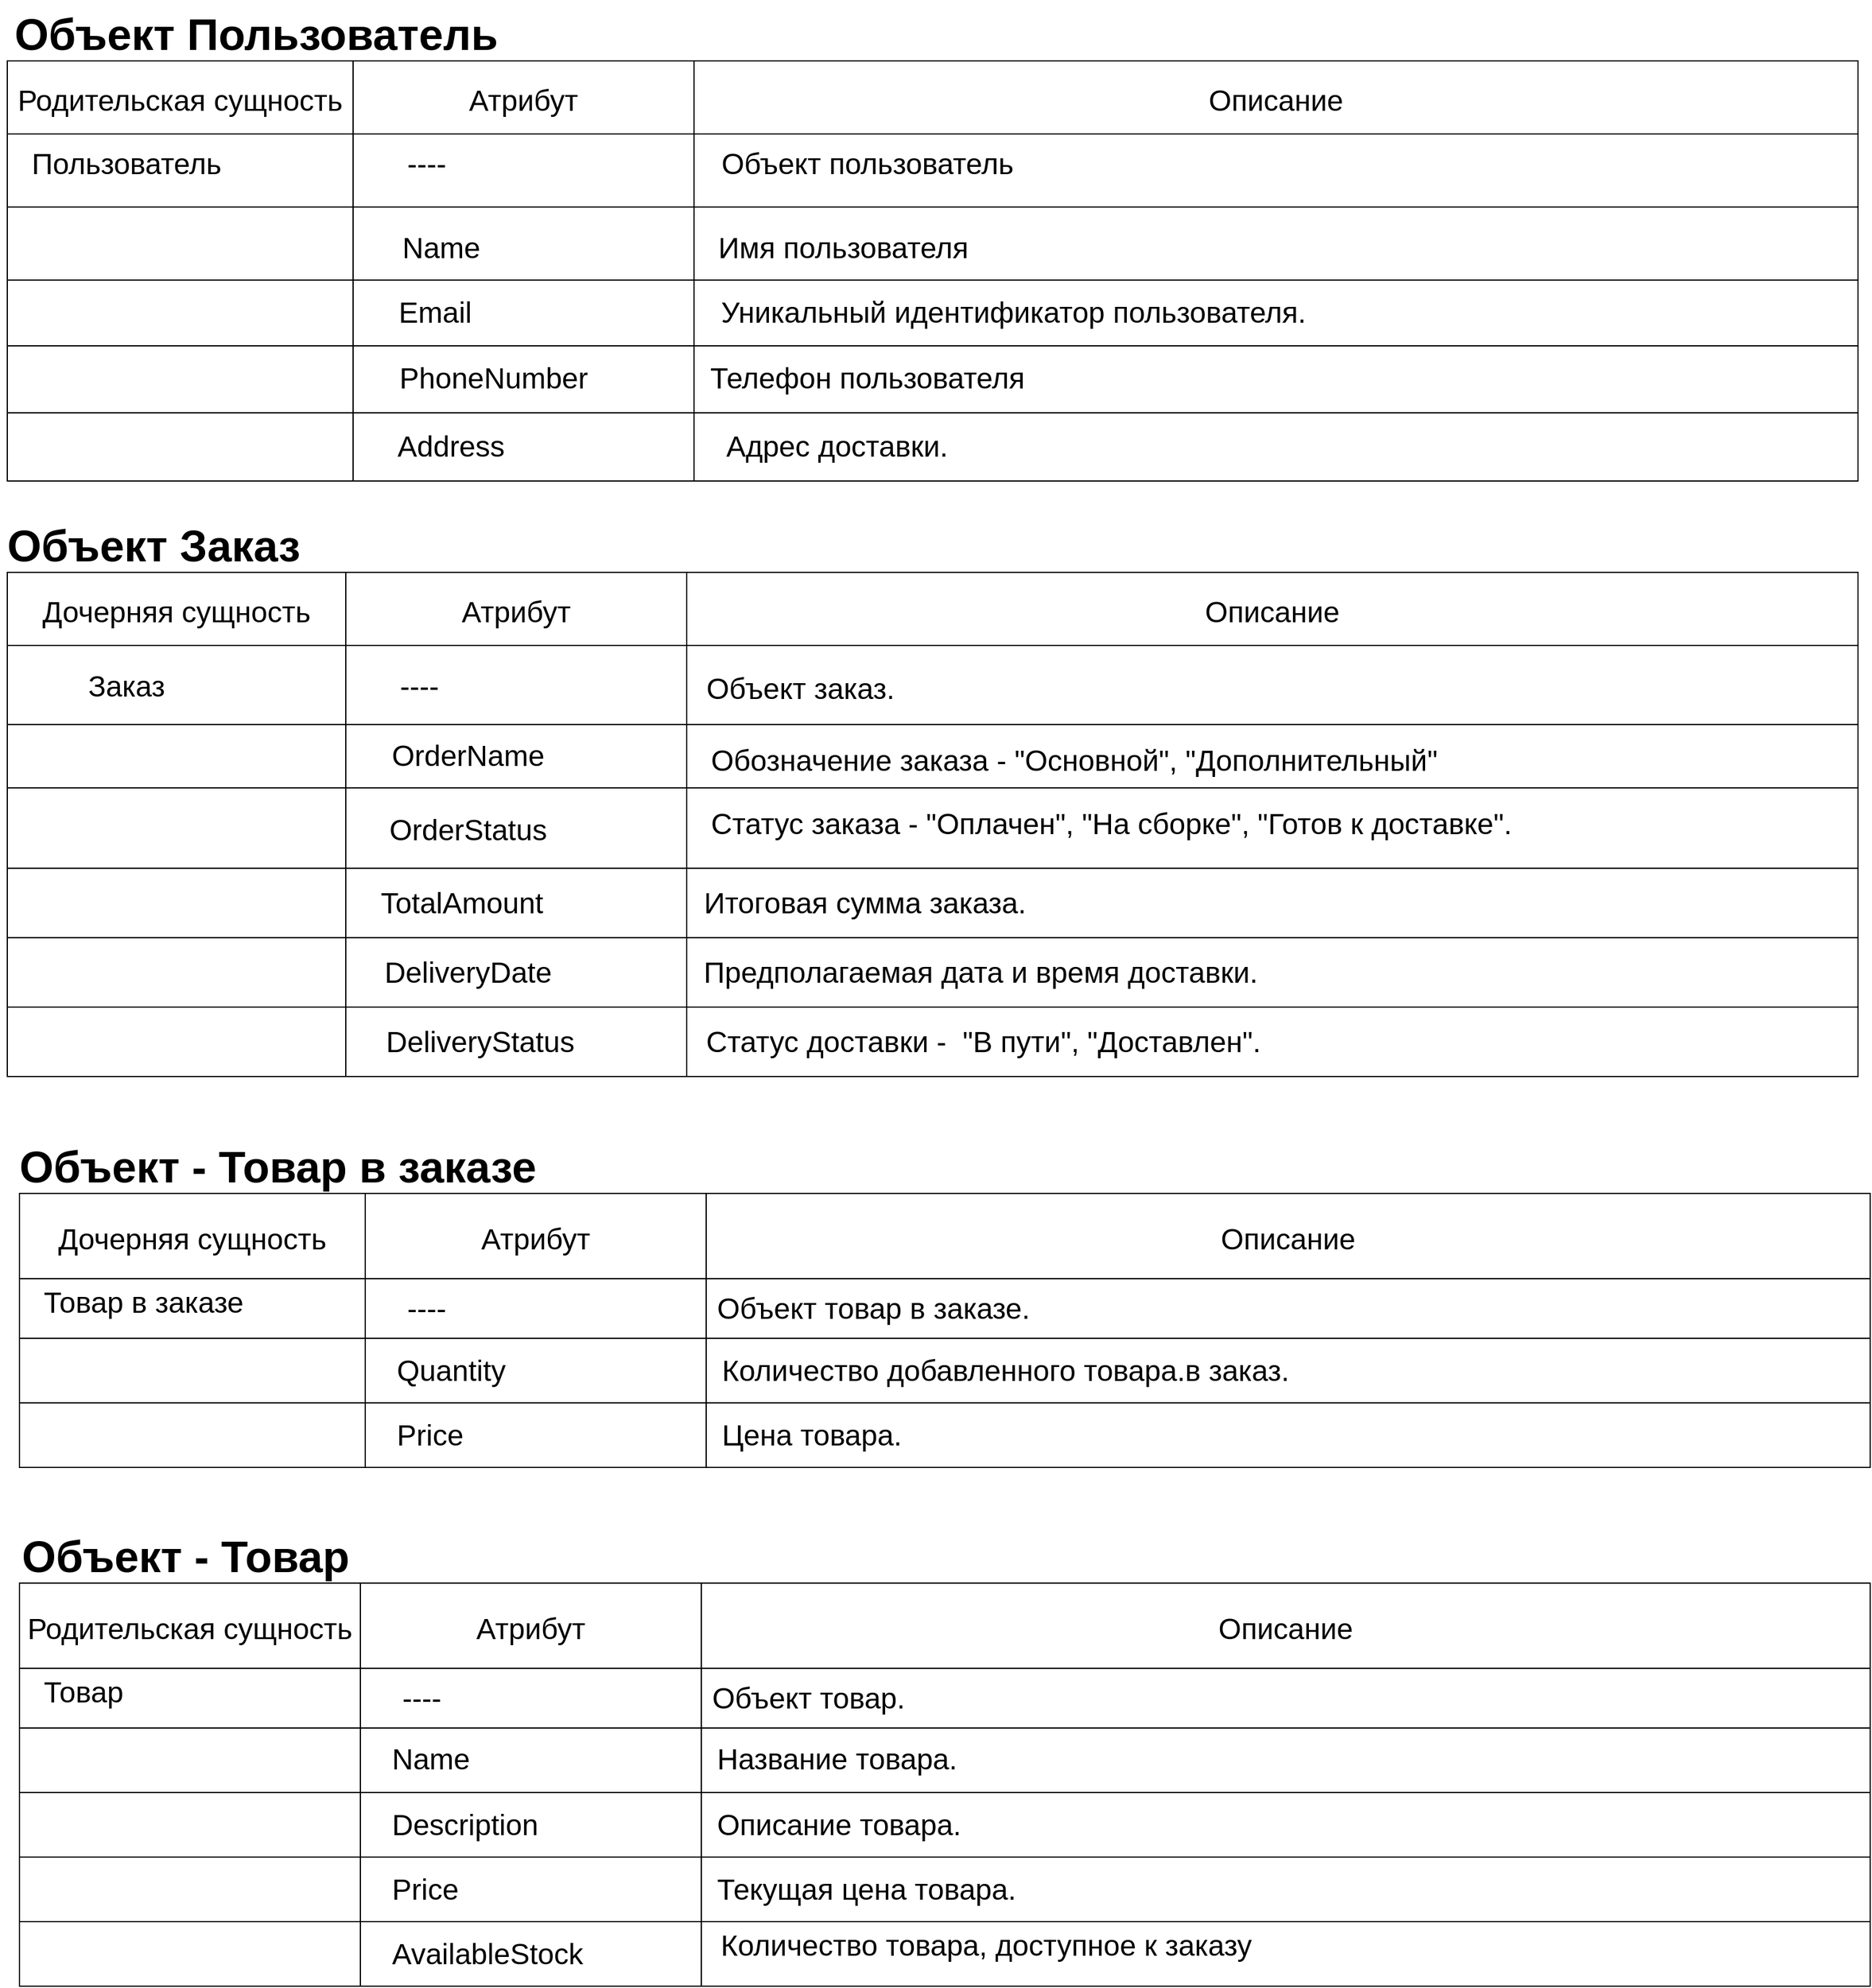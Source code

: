 <mxfile version="24.8.6">
  <diagram name="Страница — 1" id="6dKcLjjxsjvN5Ayz9n6f">
    <mxGraphModel dx="4225" dy="2233" grid="1" gridSize="10" guides="1" tooltips="1" connect="1" arrows="1" fold="1" page="1" pageScale="1" pageWidth="827" pageHeight="1169" math="0" shadow="0">
      <root>
        <mxCell id="0" />
        <mxCell id="1" parent="0" />
        <mxCell id="AHMUGFDqU9s1xlmTWF_7-15" value="Объект Заказ" style="text;strokeColor=none;fillColor=none;spacingLeft=4;spacingRight=4;overflow=hidden;rotatable=0;points=[[0,0.5],[1,0.5]];portConstraint=eastwest;fontSize=36;whiteSpace=wrap;html=1;fontStyle=1" parent="1" vertex="1">
          <mxGeometry x="-1610" y="-710" width="280" height="60" as="geometry" />
        </mxCell>
        <mxCell id="RJMTiFoajsU4DwhKSX9r-61" value="" style="shape=table;childLayout=tableLayout;startSize=0;fillColor=none;collapsible=0;recursiveResize=0;expand=0;fontSize=24;" parent="1" vertex="1">
          <mxGeometry x="-1604" y="-660" width="1520" height="414.0" as="geometry" />
        </mxCell>
        <mxCell id="RJMTiFoajsU4DwhKSX9r-62" value="" style="shape=tableRow;horizontal=0;swimlaneHead=0;swimlaneBody=0;top=0;left=0;strokeColor=inherit;bottom=0;right=0;dropTarget=0;fontStyle=0;fillColor=none;points=[[0,0.5],[1,0.5]];portConstraint=eastwest;startSize=0;collapsible=0;recursiveResize=0;expand=0;fontSize=24;" parent="RJMTiFoajsU4DwhKSX9r-61" vertex="1">
          <mxGeometry width="1520" height="125" as="geometry" />
        </mxCell>
        <mxCell id="RJMTiFoajsU4DwhKSX9r-63" value="Дочерняя сущность" style="swimlane;swimlaneHead=0;swimlaneBody=0;fontStyle=0;strokeColor=inherit;connectable=0;fillColor=none;startSize=60;collapsible=0;recursiveResize=0;expand=0;fontSize=24;" parent="RJMTiFoajsU4DwhKSX9r-62" vertex="1">
          <mxGeometry width="278" height="125" as="geometry">
            <mxRectangle width="278" height="125" as="alternateBounds" />
          </mxGeometry>
        </mxCell>
        <mxCell id="RJMTiFoajsU4DwhKSX9r-64" value="&lt;span style=&quot;text-align: left;&quot;&gt;&lt;font style=&quot;font-size: 24px;&quot;&gt;Заказ&lt;/font&gt;&lt;/span&gt;" style="text;html=1;align=center;verticalAlign=middle;whiteSpace=wrap;rounded=0;fontSize=24;" parent="RJMTiFoajsU4DwhKSX9r-63" vertex="1">
          <mxGeometry x="67.5" y="79" width="60" height="30" as="geometry" />
        </mxCell>
        <mxCell id="RJMTiFoajsU4DwhKSX9r-65" value="Атрибут" style="swimlane;swimlaneHead=0;swimlaneBody=0;fontStyle=0;strokeColor=inherit;connectable=0;fillColor=none;startSize=60;collapsible=0;recursiveResize=0;expand=0;fontSize=24;" parent="RJMTiFoajsU4DwhKSX9r-62" vertex="1">
          <mxGeometry x="278" width="280" height="125" as="geometry">
            <mxRectangle width="280" height="125" as="alternateBounds" />
          </mxGeometry>
        </mxCell>
        <mxCell id="RJMTiFoajsU4DwhKSX9r-214" value="&lt;font style=&quot;font-size: 24px;&quot;&gt;----&lt;/font&gt;" style="text;html=1;align=center;verticalAlign=middle;resizable=0;points=[];autosize=1;strokeColor=none;fillColor=none;" parent="RJMTiFoajsU4DwhKSX9r-65" vertex="1">
          <mxGeometry x="30" y="74" width="60" height="40" as="geometry" />
        </mxCell>
        <mxCell id="RJMTiFoajsU4DwhKSX9r-66" value="Описание" style="swimlane;swimlaneHead=0;swimlaneBody=0;fontStyle=0;strokeColor=inherit;connectable=0;fillColor=none;startSize=60;collapsible=0;recursiveResize=0;expand=0;fontSize=24;" parent="RJMTiFoajsU4DwhKSX9r-62" vertex="1">
          <mxGeometry x="558" width="962" height="125" as="geometry">
            <mxRectangle width="962" height="125" as="alternateBounds" />
          </mxGeometry>
        </mxCell>
        <mxCell id="RJMTiFoajsU4DwhKSX9r-197" style="shape=tableRow;horizontal=0;swimlaneHead=0;swimlaneBody=0;top=0;left=0;strokeColor=inherit;bottom=0;right=0;dropTarget=0;fontStyle=0;fillColor=none;points=[[0,0.5],[1,0.5]];portConstraint=eastwest;startSize=0;collapsible=0;recursiveResize=0;expand=0;fontSize=24;" parent="RJMTiFoajsU4DwhKSX9r-61" vertex="1">
          <mxGeometry y="125" width="1520" height="52" as="geometry" />
        </mxCell>
        <mxCell id="RJMTiFoajsU4DwhKSX9r-198" style="swimlane;swimlaneHead=0;swimlaneBody=0;fontStyle=0;connectable=0;strokeColor=inherit;fillColor=none;startSize=0;collapsible=0;recursiveResize=0;expand=0;fontSize=24;" parent="RJMTiFoajsU4DwhKSX9r-197" vertex="1">
          <mxGeometry width="278" height="52" as="geometry">
            <mxRectangle width="278" height="52" as="alternateBounds" />
          </mxGeometry>
        </mxCell>
        <mxCell id="RJMTiFoajsU4DwhKSX9r-199" style="swimlane;swimlaneHead=0;swimlaneBody=0;fontStyle=0;connectable=0;strokeColor=inherit;fillColor=none;startSize=0;collapsible=0;recursiveResize=0;expand=0;fontSize=24;" parent="RJMTiFoajsU4DwhKSX9r-197" vertex="1">
          <mxGeometry x="278" width="280" height="52" as="geometry">
            <mxRectangle width="280" height="52" as="alternateBounds" />
          </mxGeometry>
        </mxCell>
        <mxCell id="AHMUGFDqU9s1xlmTWF_7-87" value="&lt;span style=&quot;font-size: 24px;&quot;&gt;OrderName&lt;/span&gt;" style="text;html=1;align=center;verticalAlign=middle;resizable=0;points=[];autosize=1;strokeColor=none;fillColor=none;fontSize=24;" parent="RJMTiFoajsU4DwhKSX9r-199" vertex="1">
          <mxGeometry x="24.5" y="6" width="150" height="40" as="geometry" />
        </mxCell>
        <mxCell id="RJMTiFoajsU4DwhKSX9r-200" style="swimlane;swimlaneHead=0;swimlaneBody=0;fontStyle=0;connectable=0;strokeColor=inherit;fillColor=none;startSize=0;collapsible=0;recursiveResize=0;expand=0;fontSize=24;" parent="RJMTiFoajsU4DwhKSX9r-197" vertex="1">
          <mxGeometry x="558" width="962" height="52" as="geometry">
            <mxRectangle width="962" height="52" as="alternateBounds" />
          </mxGeometry>
        </mxCell>
        <mxCell id="RJMTiFoajsU4DwhKSX9r-215" value="&lt;font style=&quot;font-size: 24px;&quot;&gt;Объект заказ.&lt;/font&gt;" style="text;html=1;align=center;verticalAlign=middle;resizable=0;points=[];autosize=1;strokeColor=none;fillColor=none;" parent="RJMTiFoajsU4DwhKSX9r-200" vertex="1">
          <mxGeometry x="3" y="-49" width="180" height="40" as="geometry" />
        </mxCell>
        <mxCell id="RJMTiFoajsU4DwhKSX9r-73" value="" style="shape=tableRow;horizontal=0;swimlaneHead=0;swimlaneBody=0;top=0;left=0;strokeColor=inherit;bottom=0;right=0;dropTarget=0;fontStyle=0;fillColor=none;points=[[0,0.5],[1,0.5]];portConstraint=eastwest;startSize=0;collapsible=0;recursiveResize=0;expand=0;fontSize=24;" parent="RJMTiFoajsU4DwhKSX9r-61" vertex="1">
          <mxGeometry y="177" width="1520" height="66" as="geometry" />
        </mxCell>
        <mxCell id="RJMTiFoajsU4DwhKSX9r-74" style="swimlane;swimlaneHead=0;swimlaneBody=0;fontStyle=0;connectable=0;strokeColor=inherit;fillColor=none;startSize=0;collapsible=0;recursiveResize=0;expand=0;fontSize=24;" parent="RJMTiFoajsU4DwhKSX9r-73" vertex="1">
          <mxGeometry width="278" height="66" as="geometry">
            <mxRectangle width="278" height="66" as="alternateBounds" />
          </mxGeometry>
        </mxCell>
        <mxCell id="RJMTiFoajsU4DwhKSX9r-75" value="" style="swimlane;swimlaneHead=0;swimlaneBody=0;fontStyle=0;connectable=0;strokeColor=inherit;fillColor=none;startSize=0;collapsible=0;recursiveResize=0;expand=0;fontSize=24;" parent="RJMTiFoajsU4DwhKSX9r-73" vertex="1">
          <mxGeometry x="278" width="280" height="66" as="geometry">
            <mxRectangle width="280" height="66" as="alternateBounds" />
          </mxGeometry>
        </mxCell>
        <mxCell id="RJMTiFoajsU4DwhKSX9r-88" value="&lt;span style=&quot;font-size: 24px; line-height: 107%;&quot;&gt;OrderStatus&lt;/span&gt;" style="text;html=1;align=center;verticalAlign=middle;resizable=0;points=[];autosize=1;strokeColor=none;fillColor=none;fontSize=24;" parent="RJMTiFoajsU4DwhKSX9r-75" vertex="1">
          <mxGeometry x="25" y="15" width="150" height="40" as="geometry" />
        </mxCell>
        <mxCell id="RJMTiFoajsU4DwhKSX9r-76" value="" style="swimlane;swimlaneHead=0;swimlaneBody=0;fontStyle=0;connectable=0;strokeColor=inherit;fillColor=none;startSize=0;collapsible=0;recursiveResize=0;expand=0;fontSize=24;" parent="RJMTiFoajsU4DwhKSX9r-73" vertex="1">
          <mxGeometry x="558" width="962" height="66" as="geometry">
            <mxRectangle width="962" height="66" as="alternateBounds" />
          </mxGeometry>
        </mxCell>
        <mxCell id="RJMTiFoajsU4DwhKSX9r-77" value="&lt;p style=&quot;font-size: 24px;&quot; class=&quot;MsoNormal&quot;&gt;&lt;br&gt;&lt;/p&gt;" style="text;html=1;align=left;verticalAlign=middle;resizable=0;points=[];autosize=1;strokeColor=none;fillColor=none;fontSize=24;" parent="RJMTiFoajsU4DwhKSX9r-76" vertex="1">
          <mxGeometry x="8.5" width="20" height="90" as="geometry" />
        </mxCell>
        <mxCell id="RJMTiFoajsU4DwhKSX9r-72" value="&lt;p class=&quot;MsoNormal&quot; style=&quot;font-size: 24px; line-height: 120%;&quot;&gt;Статус заказа - &quot;Оплачен&quot;, &quot;На сборке&quot;,&amp;nbsp;&lt;span style=&quot;background-color: initial;&quot;&gt;&quot;Готов к доставке&quot;.&lt;/span&gt;&lt;/p&gt;" style="text;html=1;align=left;verticalAlign=middle;resizable=0;points=[];autosize=1;strokeColor=none;fillColor=none;fontSize=24;" parent="RJMTiFoajsU4DwhKSX9r-76" vertex="1">
          <mxGeometry x="17.5" y="-15.5" width="680" height="90" as="geometry" />
        </mxCell>
        <mxCell id="RJMTiFoajsU4DwhKSX9r-67" value="&lt;p style=&quot;font-size: 24px;&quot; class=&quot;MsoNormal&quot;&gt;Обозначение заказа - &quot;Основной&quot;, &quot;Дополнительный&quot;&lt;/p&gt;" style="text;html=1;align=left;verticalAlign=middle;resizable=0;points=[];autosize=1;strokeColor=none;fillColor=none;fontSize=24;" parent="RJMTiFoajsU4DwhKSX9r-76" vertex="1">
          <mxGeometry x="17.5" y="-67" width="620" height="90" as="geometry" />
        </mxCell>
        <mxCell id="RJMTiFoajsU4DwhKSX9r-415" style="shape=tableRow;horizontal=0;swimlaneHead=0;swimlaneBody=0;top=0;left=0;strokeColor=inherit;bottom=0;right=0;dropTarget=0;fontStyle=0;fillColor=none;points=[[0,0.5],[1,0.5]];portConstraint=eastwest;startSize=0;collapsible=0;recursiveResize=0;expand=0;fontSize=24;" parent="RJMTiFoajsU4DwhKSX9r-61" vertex="1">
          <mxGeometry y="243" width="1520" height="57" as="geometry" />
        </mxCell>
        <mxCell id="RJMTiFoajsU4DwhKSX9r-416" style="swimlane;swimlaneHead=0;swimlaneBody=0;fontStyle=0;connectable=0;strokeColor=inherit;fillColor=none;startSize=0;collapsible=0;recursiveResize=0;expand=0;fontSize=24;" parent="RJMTiFoajsU4DwhKSX9r-415" vertex="1">
          <mxGeometry width="278" height="57" as="geometry">
            <mxRectangle width="278" height="57" as="alternateBounds" />
          </mxGeometry>
        </mxCell>
        <mxCell id="RJMTiFoajsU4DwhKSX9r-417" style="swimlane;swimlaneHead=0;swimlaneBody=0;fontStyle=0;connectable=0;strokeColor=inherit;fillColor=none;startSize=0;collapsible=0;recursiveResize=0;expand=0;fontSize=24;" parent="RJMTiFoajsU4DwhKSX9r-415" vertex="1">
          <mxGeometry x="278" width="280" height="57" as="geometry">
            <mxRectangle width="280" height="57" as="alternateBounds" />
          </mxGeometry>
        </mxCell>
        <mxCell id="RJMTiFoajsU4DwhKSX9r-97" value="TotalAmount" style="text;html=1;align=center;verticalAlign=middle;resizable=0;points=[];autosize=1;strokeColor=none;fillColor=none;fontSize=24;" parent="RJMTiFoajsU4DwhKSX9r-417" vertex="1">
          <mxGeometry x="15" y="8.5" width="160" height="40" as="geometry" />
        </mxCell>
        <mxCell id="RJMTiFoajsU4DwhKSX9r-418" style="swimlane;swimlaneHead=0;swimlaneBody=0;fontStyle=0;connectable=0;strokeColor=inherit;fillColor=none;startSize=0;collapsible=0;recursiveResize=0;expand=0;fontSize=24;" parent="RJMTiFoajsU4DwhKSX9r-415" vertex="1">
          <mxGeometry x="558" width="962" height="57" as="geometry">
            <mxRectangle width="962" height="57" as="alternateBounds" />
          </mxGeometry>
        </mxCell>
        <mxCell id="RJMTiFoajsU4DwhKSX9r-98" value="Итоговая сумма заказа." style="text;html=1;align=center;verticalAlign=middle;resizable=0;points=[];autosize=1;strokeColor=none;fillColor=none;fontSize=24;" parent="RJMTiFoajsU4DwhKSX9r-418" vertex="1">
          <mxGeometry x="1" y="8.5" width="290" height="40" as="geometry" />
        </mxCell>
        <mxCell id="RJMTiFoajsU4DwhKSX9r-82" style="shape=tableRow;horizontal=0;swimlaneHead=0;swimlaneBody=0;top=0;left=0;strokeColor=inherit;bottom=0;right=0;dropTarget=0;fontStyle=0;fillColor=none;points=[[0,0.5],[1,0.5]];portConstraint=eastwest;startSize=0;collapsible=0;recursiveResize=0;expand=0;fontSize=24;" parent="RJMTiFoajsU4DwhKSX9r-61" vertex="1">
          <mxGeometry y="300" width="1520" height="57" as="geometry" />
        </mxCell>
        <mxCell id="RJMTiFoajsU4DwhKSX9r-83" style="swimlane;swimlaneHead=0;swimlaneBody=0;fontStyle=0;connectable=0;strokeColor=inherit;fillColor=none;startSize=0;collapsible=0;recursiveResize=0;expand=0;fontSize=24;" parent="RJMTiFoajsU4DwhKSX9r-82" vertex="1">
          <mxGeometry width="278" height="57" as="geometry">
            <mxRectangle width="278" height="57" as="alternateBounds" />
          </mxGeometry>
        </mxCell>
        <mxCell id="RJMTiFoajsU4DwhKSX9r-84" style="swimlane;swimlaneHead=0;swimlaneBody=0;fontStyle=0;connectable=0;strokeColor=inherit;fillColor=none;startSize=0;collapsible=0;recursiveResize=0;expand=0;fontSize=24;" parent="RJMTiFoajsU4DwhKSX9r-82" vertex="1">
          <mxGeometry x="278" width="280" height="57" as="geometry">
            <mxRectangle width="280" height="57" as="alternateBounds" />
          </mxGeometry>
        </mxCell>
        <mxCell id="AHMUGFDqU9s1xlmTWF_7-96" value="&lt;span style=&quot;font-size: 24px; line-height: 107%;&quot;&gt;DeliveryDate&lt;/span&gt;" style="text;html=1;align=center;verticalAlign=middle;resizable=0;points=[];autosize=1;strokeColor=none;fillColor=none;fontSize=24;" parent="RJMTiFoajsU4DwhKSX9r-84" vertex="1">
          <mxGeometry x="20" y="8.5" width="160" height="40" as="geometry" />
        </mxCell>
        <mxCell id="RJMTiFoajsU4DwhKSX9r-85" style="swimlane;swimlaneHead=0;swimlaneBody=0;fontStyle=0;connectable=0;strokeColor=inherit;fillColor=none;startSize=0;collapsible=0;recursiveResize=0;expand=0;fontSize=24;" parent="RJMTiFoajsU4DwhKSX9r-82" vertex="1">
          <mxGeometry x="558" width="962" height="57" as="geometry">
            <mxRectangle width="962" height="57" as="alternateBounds" />
          </mxGeometry>
        </mxCell>
        <mxCell id="RJMTiFoajsU4DwhKSX9r-96" value="Предполагаемая дата и время доставки." style="text;html=1;align=center;verticalAlign=middle;resizable=0;points=[];autosize=1;strokeColor=none;fillColor=none;fontSize=24;" parent="RJMTiFoajsU4DwhKSX9r-85" vertex="1">
          <mxGeometry x="1" y="8.5" width="480" height="40" as="geometry" />
        </mxCell>
        <mxCell id="RJMTiFoajsU4DwhKSX9r-92" style="shape=tableRow;horizontal=0;swimlaneHead=0;swimlaneBody=0;top=0;left=0;strokeColor=inherit;bottom=0;right=0;dropTarget=0;fontStyle=0;fillColor=none;points=[[0,0.5],[1,0.5]];portConstraint=eastwest;startSize=0;collapsible=0;recursiveResize=0;expand=0;fontSize=24;" parent="RJMTiFoajsU4DwhKSX9r-61" vertex="1">
          <mxGeometry y="357" width="1520" height="57" as="geometry" />
        </mxCell>
        <mxCell id="RJMTiFoajsU4DwhKSX9r-93" style="swimlane;swimlaneHead=0;swimlaneBody=0;fontStyle=0;connectable=0;strokeColor=inherit;fillColor=none;startSize=0;collapsible=0;recursiveResize=0;expand=0;fontSize=24;" parent="RJMTiFoajsU4DwhKSX9r-92" vertex="1">
          <mxGeometry width="278" height="57" as="geometry">
            <mxRectangle width="278" height="57" as="alternateBounds" />
          </mxGeometry>
        </mxCell>
        <mxCell id="RJMTiFoajsU4DwhKSX9r-94" style="swimlane;swimlaneHead=0;swimlaneBody=0;fontStyle=0;connectable=0;strokeColor=inherit;fillColor=none;startSize=0;collapsible=0;recursiveResize=0;expand=0;fontSize=24;" parent="RJMTiFoajsU4DwhKSX9r-92" vertex="1">
          <mxGeometry x="278" width="280" height="57" as="geometry">
            <mxRectangle width="280" height="57" as="alternateBounds" />
          </mxGeometry>
        </mxCell>
        <mxCell id="RJMTiFoajsU4DwhKSX9r-103" value="DeliveryStatus" style="text;html=1;align=center;verticalAlign=middle;resizable=0;points=[];autosize=1;strokeColor=none;fillColor=none;fontSize=24;" parent="RJMTiFoajsU4DwhKSX9r-94" vertex="1">
          <mxGeometry x="20" y="8.5" width="180" height="40" as="geometry" />
        </mxCell>
        <mxCell id="RJMTiFoajsU4DwhKSX9r-95" style="swimlane;swimlaneHead=0;swimlaneBody=0;fontStyle=0;connectable=0;strokeColor=inherit;fillColor=none;startSize=0;collapsible=0;recursiveResize=0;expand=0;fontSize=24;" parent="RJMTiFoajsU4DwhKSX9r-92" vertex="1">
          <mxGeometry x="558" width="962" height="57" as="geometry">
            <mxRectangle width="962" height="57" as="alternateBounds" />
          </mxGeometry>
        </mxCell>
        <mxCell id="RJMTiFoajsU4DwhKSX9r-104" value="Статус доставки -&amp;nbsp;&amp;nbsp;&lt;span style=&quot;background-color: initial;&quot;&gt;&quot;В пути&quot;, &quot;Доставлен&quot;.&lt;/span&gt;" style="text;html=1;align=left;verticalAlign=middle;resizable=0;points=[];autosize=1;strokeColor=none;fillColor=none;fontSize=24;" parent="RJMTiFoajsU4DwhKSX9r-95" vertex="1">
          <mxGeometry x="14" y="8.5" width="480" height="40" as="geometry" />
        </mxCell>
        <mxCell id="RJMTiFoajsU4DwhKSX9r-105" value="Объект - Товар в заказе" style="text;strokeColor=none;fillColor=none;spacingLeft=4;spacingRight=4;overflow=hidden;rotatable=0;points=[[0,0.5],[1,0.5]];portConstraint=eastwest;fontSize=36;whiteSpace=wrap;html=1;fontStyle=1" parent="1" vertex="1">
          <mxGeometry x="-1600" y="-200" width="710" height="70" as="geometry" />
        </mxCell>
        <mxCell id="RJMTiFoajsU4DwhKSX9r-106" value="" style="shape=table;childLayout=tableLayout;startSize=0;fillColor=none;collapsible=0;recursiveResize=0;expand=0;fontSize=17;" parent="1" vertex="1">
          <mxGeometry x="-1594" y="-150" width="1520" height="225" as="geometry" />
        </mxCell>
        <mxCell id="RJMTiFoajsU4DwhKSX9r-107" value="" style="shape=tableRow;horizontal=0;swimlaneHead=0;swimlaneBody=0;top=0;left=0;strokeColor=inherit;bottom=0;right=0;dropTarget=0;fontStyle=0;fillColor=none;points=[[0,0.5],[1,0.5]];portConstraint=eastwest;startSize=0;collapsible=0;recursiveResize=0;expand=0;fontSize=17;verticalAlign=middle;align=left;" parent="RJMTiFoajsU4DwhKSX9r-106" vertex="1">
          <mxGeometry width="1520" height="119" as="geometry" />
        </mxCell>
        <mxCell id="RJMTiFoajsU4DwhKSX9r-108" value="Дочерняя сущность" style="swimlane;swimlaneHead=0;swimlaneBody=0;fontStyle=0;strokeColor=inherit;connectable=0;fillColor=none;startSize=70;collapsible=0;recursiveResize=0;expand=0;fontSize=24;verticalAlign=middle;align=center;" parent="RJMTiFoajsU4DwhKSX9r-107" vertex="1">
          <mxGeometry width="284" height="119" as="geometry">
            <mxRectangle width="284" height="119" as="alternateBounds" />
          </mxGeometry>
        </mxCell>
        <mxCell id="RJMTiFoajsU4DwhKSX9r-109" value="Товар в заказе" style="text;html=1;align=left;verticalAlign=middle;whiteSpace=wrap;rounded=0;fontSize=24;fontStyle=0" parent="RJMTiFoajsU4DwhKSX9r-108" vertex="1">
          <mxGeometry x="18" y="75" width="192" height="30" as="geometry" />
        </mxCell>
        <mxCell id="RJMTiFoajsU4DwhKSX9r-110" value="Атрибут" style="swimlane;swimlaneHead=0;swimlaneBody=0;fontStyle=0;strokeColor=inherit;connectable=0;fillColor=none;startSize=70;collapsible=0;recursiveResize=0;expand=0;fontSize=24;verticalAlign=middle;align=center;" parent="RJMTiFoajsU4DwhKSX9r-107" vertex="1">
          <mxGeometry x="284" width="280" height="119" as="geometry">
            <mxRectangle width="280" height="119" as="alternateBounds" />
          </mxGeometry>
        </mxCell>
        <mxCell id="RJMTiFoajsU4DwhKSX9r-216" value="&lt;font style=&quot;font-size: 24px;&quot;&gt;----&lt;/font&gt;" style="text;html=1;align=center;verticalAlign=middle;resizable=0;points=[];autosize=1;strokeColor=none;fillColor=none;" parent="RJMTiFoajsU4DwhKSX9r-110" vertex="1">
          <mxGeometry x="20" y="75" width="60" height="40" as="geometry" />
        </mxCell>
        <mxCell id="RJMTiFoajsU4DwhKSX9r-112" value="Описание" style="swimlane;swimlaneHead=0;swimlaneBody=0;fontStyle=0;strokeColor=inherit;connectable=0;fillColor=none;startSize=70;collapsible=0;recursiveResize=0;expand=0;fontSize=24;verticalAlign=middle;align=center;" parent="RJMTiFoajsU4DwhKSX9r-107" vertex="1">
          <mxGeometry x="564" width="956" height="119" as="geometry">
            <mxRectangle width="956" height="119" as="alternateBounds" />
          </mxGeometry>
        </mxCell>
        <mxCell id="RJMTiFoajsU4DwhKSX9r-219" value="Объект товар в заказе." style="text;html=1;align=left;verticalAlign=middle;whiteSpace=wrap;rounded=0;fontSize=24;" parent="RJMTiFoajsU4DwhKSX9r-112" vertex="1">
          <mxGeometry x="7" y="80" width="343" height="30" as="geometry" />
        </mxCell>
        <mxCell id="RJMTiFoajsU4DwhKSX9r-126" value="" style="shape=tableRow;horizontal=0;swimlaneHead=0;swimlaneBody=0;top=0;left=0;strokeColor=inherit;bottom=0;right=0;dropTarget=0;fontStyle=0;fillColor=none;points=[[0,0.5],[1,0.5]];portConstraint=eastwest;startSize=0;collapsible=0;recursiveResize=0;expand=0;fontSize=24;verticalAlign=middle;align=left;" parent="RJMTiFoajsU4DwhKSX9r-106" vertex="1">
          <mxGeometry y="119" width="1520" height="53" as="geometry" />
        </mxCell>
        <mxCell id="RJMTiFoajsU4DwhKSX9r-127" style="swimlane;swimlaneHead=0;swimlaneBody=0;fontStyle=0;connectable=0;strokeColor=inherit;fillColor=none;startSize=0;collapsible=0;recursiveResize=0;expand=0;fontSize=24;verticalAlign=middle;align=left;" parent="RJMTiFoajsU4DwhKSX9r-126" vertex="1">
          <mxGeometry width="284" height="53" as="geometry">
            <mxRectangle width="284" height="53" as="alternateBounds" />
          </mxGeometry>
        </mxCell>
        <mxCell id="RJMTiFoajsU4DwhKSX9r-128" value="" style="swimlane;swimlaneHead=0;swimlaneBody=0;fontStyle=0;connectable=0;strokeColor=inherit;fillColor=none;startSize=0;collapsible=0;recursiveResize=0;expand=0;fontSize=24;verticalAlign=middle;align=left;" parent="RJMTiFoajsU4DwhKSX9r-126" vertex="1">
          <mxGeometry x="284" width="280" height="53" as="geometry">
            <mxRectangle width="280" height="53" as="alternateBounds" />
          </mxGeometry>
        </mxCell>
        <mxCell id="RJMTiFoajsU4DwhKSX9r-129" value="&lt;span style=&quot;font-size: 24px; line-height: 107%;&quot;&gt;Quantity&lt;/span&gt;" style="text;html=1;align=left;verticalAlign=middle;resizable=0;points=[];autosize=1;strokeColor=none;fillColor=none;fontSize=24;" parent="RJMTiFoajsU4DwhKSX9r-128" vertex="1">
          <mxGeometry x="24" y="6.5" width="110" height="40" as="geometry" />
        </mxCell>
        <mxCell id="RJMTiFoajsU4DwhKSX9r-130" value="" style="swimlane;swimlaneHead=0;swimlaneBody=0;fontStyle=0;connectable=0;strokeColor=inherit;fillColor=none;startSize=0;collapsible=0;recursiveResize=0;expand=0;fontSize=24;verticalAlign=middle;align=left;" parent="RJMTiFoajsU4DwhKSX9r-126" vertex="1">
          <mxGeometry x="564" width="956" height="53" as="geometry">
            <mxRectangle width="956" height="53" as="alternateBounds" />
          </mxGeometry>
        </mxCell>
        <mxCell id="RJMTiFoajsU4DwhKSX9r-131" value="Количество добавленного товара.в заказ." style="text;html=1;align=left;verticalAlign=middle;resizable=0;points=[];autosize=1;strokeColor=none;fillColor=none;fontSize=24;" parent="RJMTiFoajsU4DwhKSX9r-130" vertex="1">
          <mxGeometry x="11" y="6.5" width="490" height="40" as="geometry" />
        </mxCell>
        <mxCell id="RJMTiFoajsU4DwhKSX9r-132" style="shape=tableRow;horizontal=0;swimlaneHead=0;swimlaneBody=0;top=0;left=0;strokeColor=inherit;bottom=0;right=0;dropTarget=0;fontStyle=0;fillColor=none;points=[[0,0.5],[1,0.5]];portConstraint=eastwest;startSize=0;collapsible=0;recursiveResize=0;expand=0;fontSize=24;verticalAlign=middle;align=left;" parent="RJMTiFoajsU4DwhKSX9r-106" vertex="1">
          <mxGeometry y="172" width="1520" height="53" as="geometry" />
        </mxCell>
        <mxCell id="RJMTiFoajsU4DwhKSX9r-133" style="swimlane;swimlaneHead=0;swimlaneBody=0;fontStyle=0;connectable=0;strokeColor=inherit;fillColor=none;startSize=0;collapsible=0;recursiveResize=0;expand=0;fontSize=24;verticalAlign=middle;align=left;" parent="RJMTiFoajsU4DwhKSX9r-132" vertex="1">
          <mxGeometry width="284" height="53" as="geometry">
            <mxRectangle width="284" height="53" as="alternateBounds" />
          </mxGeometry>
        </mxCell>
        <mxCell id="RJMTiFoajsU4DwhKSX9r-134" style="swimlane;swimlaneHead=0;swimlaneBody=0;fontStyle=0;connectable=0;strokeColor=inherit;fillColor=none;startSize=0;collapsible=0;recursiveResize=0;expand=0;fontSize=24;verticalAlign=middle;align=left;" parent="RJMTiFoajsU4DwhKSX9r-132" vertex="1">
          <mxGeometry x="284" width="280" height="53" as="geometry">
            <mxRectangle width="280" height="53" as="alternateBounds" />
          </mxGeometry>
        </mxCell>
        <mxCell id="RJMTiFoajsU4DwhKSX9r-135" value="&lt;span style=&quot;font-size: 24px; line-height: 107%;&quot;&gt;Price&lt;/span&gt;" style="text;html=1;align=left;verticalAlign=middle;resizable=0;points=[];autosize=1;strokeColor=none;fillColor=none;fontSize=24;" parent="RJMTiFoajsU4DwhKSX9r-134" vertex="1">
          <mxGeometry x="24" y="6.5" width="80" height="40" as="geometry" />
        </mxCell>
        <mxCell id="RJMTiFoajsU4DwhKSX9r-136" style="swimlane;swimlaneHead=0;swimlaneBody=0;fontStyle=0;connectable=0;strokeColor=inherit;fillColor=none;startSize=0;collapsible=0;recursiveResize=0;expand=0;fontSize=24;verticalAlign=middle;align=left;" parent="RJMTiFoajsU4DwhKSX9r-132" vertex="1">
          <mxGeometry x="564" width="956" height="53" as="geometry">
            <mxRectangle width="956" height="53" as="alternateBounds" />
          </mxGeometry>
        </mxCell>
        <mxCell id="RJMTiFoajsU4DwhKSX9r-137" value="Цена товара." style="text;html=1;align=left;verticalAlign=middle;resizable=0;points=[];autosize=1;strokeColor=none;fillColor=none;fontSize=24;" parent="RJMTiFoajsU4DwhKSX9r-136" vertex="1">
          <mxGeometry x="11" y="6.5" width="170" height="40" as="geometry" />
        </mxCell>
        <mxCell id="RJMTiFoajsU4DwhKSX9r-152" value="" style="shape=table;childLayout=tableLayout;startSize=0;fillColor=none;collapsible=0;recursiveResize=0;expand=0;fontSize=24;" parent="1" vertex="1">
          <mxGeometry x="-1604" y="-1080" width="1520" height="345" as="geometry" />
        </mxCell>
        <mxCell id="RJMTiFoajsU4DwhKSX9r-153" value="" style="shape=tableRow;horizontal=0;swimlaneHead=0;swimlaneBody=0;top=0;left=0;strokeColor=inherit;bottom=0;right=0;dropTarget=0;fontStyle=0;fillColor=none;points=[[0,0.5],[1,0.5]];portConstraint=eastwest;startSize=0;collapsible=0;recursiveResize=0;expand=0;fontSize=24;" parent="RJMTiFoajsU4DwhKSX9r-152" vertex="1">
          <mxGeometry width="1520" height="120" as="geometry" />
        </mxCell>
        <mxCell id="RJMTiFoajsU4DwhKSX9r-154" value="Родительская сущность" style="swimlane;swimlaneHead=0;swimlaneBody=0;fontStyle=0;strokeColor=inherit;connectable=0;fillColor=none;startSize=60;collapsible=0;recursiveResize=0;expand=0;fontSize=24;" parent="RJMTiFoajsU4DwhKSX9r-153" vertex="1">
          <mxGeometry width="284" height="120" as="geometry">
            <mxRectangle width="284" height="120" as="alternateBounds" />
          </mxGeometry>
        </mxCell>
        <mxCell id="RJMTiFoajsU4DwhKSX9r-155" value="Пользователь" style="text;html=1;align=center;verticalAlign=middle;whiteSpace=wrap;rounded=0;fontSize=24;" parent="RJMTiFoajsU4DwhKSX9r-154" vertex="1">
          <mxGeometry x="67.5" y="70" width="60" height="30" as="geometry" />
        </mxCell>
        <mxCell id="RJMTiFoajsU4DwhKSX9r-156" value="Атрибут" style="swimlane;swimlaneHead=0;swimlaneBody=0;fontStyle=0;strokeColor=inherit;connectable=0;fillColor=none;startSize=60;collapsible=0;recursiveResize=0;expand=0;fontSize=24;" parent="RJMTiFoajsU4DwhKSX9r-153" vertex="1">
          <mxGeometry x="284" width="280" height="120" as="geometry">
            <mxRectangle width="280" height="120" as="alternateBounds" />
          </mxGeometry>
        </mxCell>
        <mxCell id="RJMTiFoajsU4DwhKSX9r-202" value="&lt;font style=&quot;font-size: 24px;&quot;&gt;----&lt;/font&gt;" style="text;html=1;align=center;verticalAlign=middle;resizable=0;points=[];autosize=1;strokeColor=none;fillColor=none;" parent="RJMTiFoajsU4DwhKSX9r-156" vertex="1">
          <mxGeometry x="30" y="65" width="60" height="40" as="geometry" />
        </mxCell>
        <mxCell id="RJMTiFoajsU4DwhKSX9r-158" value="Описание" style="swimlane;swimlaneHead=0;swimlaneBody=0;fontStyle=0;strokeColor=inherit;connectable=0;fillColor=none;startSize=60;collapsible=0;recursiveResize=0;expand=0;fontSize=24;" parent="RJMTiFoajsU4DwhKSX9r-153" vertex="1">
          <mxGeometry x="564" width="956" height="120" as="geometry">
            <mxRectangle width="956" height="120" as="alternateBounds" />
          </mxGeometry>
        </mxCell>
        <mxCell id="RJMTiFoajsU4DwhKSX9r-201" value="&lt;font style=&quot;font-size: 24px;&quot;&gt;Объект пользователь&lt;/font&gt;" style="text;html=1;align=center;verticalAlign=middle;resizable=0;points=[];autosize=1;strokeColor=none;fillColor=none;" parent="RJMTiFoajsU4DwhKSX9r-158" vertex="1">
          <mxGeometry x="12" y="65" width="260" height="40" as="geometry" />
        </mxCell>
        <mxCell id="RJMTiFoajsU4DwhKSX9r-160" value="" style="shape=tableRow;horizontal=0;swimlaneHead=0;swimlaneBody=0;top=0;left=0;strokeColor=inherit;bottom=0;right=0;dropTarget=0;fontStyle=0;fillColor=none;points=[[0,0.5],[1,0.5]];portConstraint=eastwest;startSize=0;collapsible=0;recursiveResize=0;expand=0;fontSize=24;" parent="RJMTiFoajsU4DwhKSX9r-152" vertex="1">
          <mxGeometry y="120" width="1520" height="60" as="geometry" />
        </mxCell>
        <mxCell id="RJMTiFoajsU4DwhKSX9r-161" style="swimlane;swimlaneHead=0;swimlaneBody=0;fontStyle=0;connectable=0;strokeColor=inherit;fillColor=none;startSize=0;collapsible=0;recursiveResize=0;expand=0;fontSize=24;" parent="RJMTiFoajsU4DwhKSX9r-160" vertex="1">
          <mxGeometry width="284" height="60" as="geometry">
            <mxRectangle width="284" height="60" as="alternateBounds" />
          </mxGeometry>
        </mxCell>
        <mxCell id="RJMTiFoajsU4DwhKSX9r-162" value="" style="swimlane;swimlaneHead=0;swimlaneBody=0;fontStyle=0;connectable=0;strokeColor=inherit;fillColor=none;startSize=0;collapsible=0;recursiveResize=0;expand=0;fontSize=24;" parent="RJMTiFoajsU4DwhKSX9r-160" vertex="1">
          <mxGeometry x="284" width="280" height="60" as="geometry">
            <mxRectangle width="280" height="60" as="alternateBounds" />
          </mxGeometry>
        </mxCell>
        <mxCell id="RJMTiFoajsU4DwhKSX9r-163" value="&lt;span style=&quot;font-size: 24px; line-height: 107%;&quot;&gt;Name&lt;/span&gt;" style="text;html=1;align=center;verticalAlign=middle;resizable=0;points=[];autosize=1;strokeColor=none;fillColor=none;fontSize=24;" parent="RJMTiFoajsU4DwhKSX9r-162" vertex="1">
          <mxGeometry x="27" y="13.5" width="90" height="40" as="geometry" />
        </mxCell>
        <mxCell id="RJMTiFoajsU4DwhKSX9r-164" value="" style="swimlane;swimlaneHead=0;swimlaneBody=0;fontStyle=0;connectable=0;strokeColor=inherit;fillColor=none;startSize=0;collapsible=0;recursiveResize=0;expand=0;fontSize=24;" parent="RJMTiFoajsU4DwhKSX9r-160" vertex="1">
          <mxGeometry x="564" width="956" height="60" as="geometry">
            <mxRectangle width="956" height="60" as="alternateBounds" />
          </mxGeometry>
        </mxCell>
        <mxCell id="RJMTiFoajsU4DwhKSX9r-165" value="&lt;p class=&quot;MsoNormal&quot; style=&quot;font-size: 24px; line-height: 120%;&quot;&gt;&lt;span style=&quot;line-height: 107%; font-size: 24px;&quot;&gt;Имя пользователя&lt;/span&gt;&lt;/p&gt;" style="text;html=1;align=left;verticalAlign=middle;resizable=0;points=[];autosize=1;strokeColor=none;fillColor=none;fontSize=24;" parent="RJMTiFoajsU4DwhKSX9r-164" vertex="1">
          <mxGeometry x="18" y="-11.5" width="230" height="90" as="geometry" />
        </mxCell>
        <mxCell id="RJMTiFoajsU4DwhKSX9r-166" value="" style="shape=tableRow;horizontal=0;swimlaneHead=0;swimlaneBody=0;top=0;left=0;strokeColor=inherit;bottom=0;right=0;dropTarget=0;fontStyle=0;fillColor=none;points=[[0,0.5],[1,0.5]];portConstraint=eastwest;startSize=0;collapsible=0;recursiveResize=0;expand=0;fontSize=24;" parent="RJMTiFoajsU4DwhKSX9r-152" vertex="1">
          <mxGeometry y="180" width="1520" height="54" as="geometry" />
        </mxCell>
        <mxCell id="RJMTiFoajsU4DwhKSX9r-167" style="swimlane;swimlaneHead=0;swimlaneBody=0;fontStyle=0;connectable=0;strokeColor=inherit;fillColor=none;startSize=0;collapsible=0;recursiveResize=0;expand=0;fontSize=24;" parent="RJMTiFoajsU4DwhKSX9r-166" vertex="1">
          <mxGeometry width="284" height="54" as="geometry">
            <mxRectangle width="284" height="54" as="alternateBounds" />
          </mxGeometry>
        </mxCell>
        <mxCell id="RJMTiFoajsU4DwhKSX9r-168" value="" style="swimlane;swimlaneHead=0;swimlaneBody=0;fontStyle=0;connectable=0;strokeColor=inherit;fillColor=none;startSize=0;collapsible=0;recursiveResize=0;expand=0;fontSize=24;" parent="RJMTiFoajsU4DwhKSX9r-166" vertex="1">
          <mxGeometry x="284" width="280" height="54" as="geometry">
            <mxRectangle width="280" height="54" as="alternateBounds" />
          </mxGeometry>
        </mxCell>
        <mxCell id="RJMTiFoajsU4DwhKSX9r-169" value="&lt;span style=&quot;font-size: 24px; line-height: 107%;&quot;&gt;Email&lt;/span&gt;" style="text;html=1;align=center;verticalAlign=middle;resizable=0;points=[];autosize=1;strokeColor=none;fillColor=none;fontSize=24;" parent="RJMTiFoajsU4DwhKSX9r-168" vertex="1">
          <mxGeometry x="27" y="7" width="80" height="40" as="geometry" />
        </mxCell>
        <mxCell id="RJMTiFoajsU4DwhKSX9r-170" value="" style="swimlane;swimlaneHead=0;swimlaneBody=0;fontStyle=0;connectable=0;strokeColor=inherit;fillColor=none;startSize=0;collapsible=0;recursiveResize=0;expand=0;fontSize=24;" parent="RJMTiFoajsU4DwhKSX9r-166" vertex="1">
          <mxGeometry x="564" width="956" height="54" as="geometry">
            <mxRectangle width="956" height="54" as="alternateBounds" />
          </mxGeometry>
        </mxCell>
        <mxCell id="RJMTiFoajsU4DwhKSX9r-171" value="&lt;p class=&quot;MsoNormal&quot; style=&quot;font-size: 24px;&quot;&gt;Уникальный идентификатор пользователя.&lt;/p&gt;" style="text;html=1;align=center;verticalAlign=middle;resizable=0;points=[];autosize=1;strokeColor=none;fillColor=none;fontSize=24;" parent="RJMTiFoajsU4DwhKSX9r-170" vertex="1">
          <mxGeometry x="12" y="-18" width="500" height="90" as="geometry" />
        </mxCell>
        <mxCell id="RJMTiFoajsU4DwhKSX9r-172" value="" style="shape=tableRow;horizontal=0;swimlaneHead=0;swimlaneBody=0;top=0;left=0;strokeColor=inherit;bottom=0;right=0;dropTarget=0;fontStyle=0;fillColor=none;points=[[0,0.5],[1,0.5]];portConstraint=eastwest;startSize=0;collapsible=0;recursiveResize=0;expand=0;fontSize=24;" parent="RJMTiFoajsU4DwhKSX9r-152" vertex="1">
          <mxGeometry y="234" width="1520" height="55" as="geometry" />
        </mxCell>
        <mxCell id="RJMTiFoajsU4DwhKSX9r-173" style="swimlane;swimlaneHead=0;swimlaneBody=0;fontStyle=0;connectable=0;strokeColor=inherit;fillColor=none;startSize=0;collapsible=0;recursiveResize=0;expand=0;fontSize=24;" parent="RJMTiFoajsU4DwhKSX9r-172" vertex="1">
          <mxGeometry width="284" height="55" as="geometry">
            <mxRectangle width="284" height="55" as="alternateBounds" />
          </mxGeometry>
        </mxCell>
        <mxCell id="RJMTiFoajsU4DwhKSX9r-174" value="" style="swimlane;swimlaneHead=0;swimlaneBody=0;fontStyle=0;connectable=0;strokeColor=inherit;fillColor=none;startSize=0;collapsible=0;recursiveResize=0;expand=0;fontSize=24;" parent="RJMTiFoajsU4DwhKSX9r-172" vertex="1">
          <mxGeometry x="284" width="280" height="55" as="geometry">
            <mxRectangle width="280" height="55" as="alternateBounds" />
          </mxGeometry>
        </mxCell>
        <mxCell id="RJMTiFoajsU4DwhKSX9r-175" value="&lt;span style=&quot;font-size: 24px; line-height: 107%;&quot;&gt;PhoneNumber&lt;/span&gt;" style="text;html=1;align=center;verticalAlign=middle;resizable=0;points=[];autosize=1;strokeColor=none;fillColor=none;fontSize=24;" parent="RJMTiFoajsU4DwhKSX9r-174" vertex="1">
          <mxGeometry x="25" y="7" width="180" height="40" as="geometry" />
        </mxCell>
        <mxCell id="RJMTiFoajsU4DwhKSX9r-176" value="" style="swimlane;swimlaneHead=0;swimlaneBody=0;fontStyle=0;connectable=0;strokeColor=inherit;fillColor=none;startSize=0;collapsible=0;recursiveResize=0;expand=0;fontSize=24;" parent="RJMTiFoajsU4DwhKSX9r-172" vertex="1">
          <mxGeometry x="564" width="956" height="55" as="geometry">
            <mxRectangle width="956" height="55" as="alternateBounds" />
          </mxGeometry>
        </mxCell>
        <mxCell id="RJMTiFoajsU4DwhKSX9r-212" value="&lt;font style=&quot;font-size: 24px;&quot;&gt;Телефон пользователя&lt;/font&gt;" style="text;html=1;align=center;verticalAlign=middle;resizable=0;points=[];autosize=1;strokeColor=none;fillColor=none;" parent="RJMTiFoajsU4DwhKSX9r-176" vertex="1">
          <mxGeometry x="2" y="7" width="280" height="40" as="geometry" />
        </mxCell>
        <mxCell id="RJMTiFoajsU4DwhKSX9r-177" style="shape=tableRow;horizontal=0;swimlaneHead=0;swimlaneBody=0;top=0;left=0;strokeColor=inherit;bottom=0;right=0;dropTarget=0;fontStyle=0;fillColor=none;points=[[0,0.5],[1,0.5]];portConstraint=eastwest;startSize=0;collapsible=0;recursiveResize=0;expand=0;fontSize=24;" parent="RJMTiFoajsU4DwhKSX9r-152" vertex="1">
          <mxGeometry y="289" width="1520" height="56" as="geometry" />
        </mxCell>
        <mxCell id="RJMTiFoajsU4DwhKSX9r-178" style="swimlane;swimlaneHead=0;swimlaneBody=0;fontStyle=0;connectable=0;strokeColor=inherit;fillColor=none;startSize=0;collapsible=0;recursiveResize=0;expand=0;fontSize=24;" parent="RJMTiFoajsU4DwhKSX9r-177" vertex="1">
          <mxGeometry width="284" height="56" as="geometry">
            <mxRectangle width="284" height="56" as="alternateBounds" />
          </mxGeometry>
        </mxCell>
        <mxCell id="RJMTiFoajsU4DwhKSX9r-179" style="swimlane;swimlaneHead=0;swimlaneBody=0;fontStyle=0;connectable=0;strokeColor=inherit;fillColor=none;startSize=0;collapsible=0;recursiveResize=0;expand=0;fontSize=24;" parent="RJMTiFoajsU4DwhKSX9r-177" vertex="1">
          <mxGeometry x="284" width="280" height="56" as="geometry">
            <mxRectangle width="280" height="56" as="alternateBounds" />
          </mxGeometry>
        </mxCell>
        <mxCell id="RJMTiFoajsU4DwhKSX9r-180" value="&lt;span style=&quot;font-size: 24px; line-height: 107%;&quot;&gt;Address&lt;/span&gt;" style="text;html=1;align=center;verticalAlign=middle;resizable=0;points=[];autosize=1;strokeColor=none;fillColor=none;fontSize=24;" parent="RJMTiFoajsU4DwhKSX9r-179" vertex="1">
          <mxGeometry x="25" y="8" width="110" height="40" as="geometry" />
        </mxCell>
        <mxCell id="RJMTiFoajsU4DwhKSX9r-181" style="swimlane;swimlaneHead=0;swimlaneBody=0;fontStyle=0;connectable=0;strokeColor=inherit;fillColor=none;startSize=0;collapsible=0;recursiveResize=0;expand=0;fontSize=24;" parent="RJMTiFoajsU4DwhKSX9r-177" vertex="1">
          <mxGeometry x="564" width="956" height="56" as="geometry">
            <mxRectangle width="956" height="56" as="alternateBounds" />
          </mxGeometry>
        </mxCell>
        <mxCell id="RJMTiFoajsU4DwhKSX9r-213" value="&lt;font style=&quot;font-size: 24px;&quot;&gt;Адрес доставки.&lt;/font&gt;" style="text;html=1;align=center;verticalAlign=middle;resizable=0;points=[];autosize=1;strokeColor=none;fillColor=none;" parent="RJMTiFoajsU4DwhKSX9r-181" vertex="1">
          <mxGeometry x="12" y="8" width="210" height="40" as="geometry" />
        </mxCell>
        <mxCell id="RJMTiFoajsU4DwhKSX9r-211" value="Объект Пользователь" style="text;strokeColor=none;fillColor=none;spacingLeft=4;spacingRight=4;overflow=hidden;rotatable=0;points=[[0,0.5],[1,0.5]];portConstraint=eastwest;fontSize=36;whiteSpace=wrap;html=1;fontStyle=1" parent="1" vertex="1">
          <mxGeometry x="-1604" y="-1130" width="420" height="60" as="geometry" />
        </mxCell>
        <mxCell id="RJMTiFoajsU4DwhKSX9r-223" value="&lt;b&gt;Объект - Товар&lt;/b&gt;" style="text;strokeColor=none;fillColor=none;spacingLeft=4;spacingRight=4;overflow=hidden;rotatable=0;points=[[0,0.5],[1,0.5]];portConstraint=eastwest;fontSize=36;whiteSpace=wrap;html=1;" parent="1" vertex="1">
          <mxGeometry x="-1598" y="120" width="710" height="70" as="geometry" />
        </mxCell>
        <mxCell id="RJMTiFoajsU4DwhKSX9r-224" value="" style="shape=table;childLayout=tableLayout;startSize=0;fillColor=none;collapsible=0;recursiveResize=0;expand=0;fontSize=17;" parent="1" vertex="1">
          <mxGeometry x="-1594" y="170" width="1520" height="331" as="geometry" />
        </mxCell>
        <mxCell id="RJMTiFoajsU4DwhKSX9r-225" value="" style="shape=tableRow;horizontal=0;swimlaneHead=0;swimlaneBody=0;top=0;left=0;strokeColor=inherit;bottom=0;right=0;dropTarget=0;fontStyle=0;fillColor=none;points=[[0,0.5],[1,0.5]];portConstraint=eastwest;startSize=0;collapsible=0;recursiveResize=0;expand=0;fontSize=17;verticalAlign=middle;align=left;" parent="RJMTiFoajsU4DwhKSX9r-224" vertex="1">
          <mxGeometry width="1520" height="119" as="geometry" />
        </mxCell>
        <mxCell id="RJMTiFoajsU4DwhKSX9r-226" value="Родительская сущность" style="swimlane;swimlaneHead=0;swimlaneBody=0;fontStyle=0;strokeColor=inherit;connectable=0;fillColor=none;startSize=70;collapsible=0;recursiveResize=0;expand=0;fontSize=24;verticalAlign=middle;align=center;" parent="RJMTiFoajsU4DwhKSX9r-225" vertex="1">
          <mxGeometry width="280" height="119" as="geometry">
            <mxRectangle width="280" height="119" as="alternateBounds" />
          </mxGeometry>
        </mxCell>
        <mxCell id="RJMTiFoajsU4DwhKSX9r-227" value="Товар&amp;nbsp;" style="text;html=1;align=left;verticalAlign=middle;whiteSpace=wrap;rounded=0;fontSize=24;" parent="RJMTiFoajsU4DwhKSX9r-226" vertex="1">
          <mxGeometry x="18" y="75" width="192" height="30" as="geometry" />
        </mxCell>
        <mxCell id="RJMTiFoajsU4DwhKSX9r-228" value="Атрибут" style="swimlane;swimlaneHead=0;swimlaneBody=0;fontStyle=0;strokeColor=inherit;connectable=0;fillColor=none;startSize=70;collapsible=0;recursiveResize=0;expand=0;fontSize=24;verticalAlign=middle;align=center;" parent="RJMTiFoajsU4DwhKSX9r-225" vertex="1">
          <mxGeometry x="280" width="280" height="119" as="geometry">
            <mxRectangle width="280" height="119" as="alternateBounds" />
          </mxGeometry>
        </mxCell>
        <mxCell id="RJMTiFoajsU4DwhKSX9r-229" value="&lt;font style=&quot;font-size: 24px;&quot;&gt;----&lt;/font&gt;" style="text;html=1;align=center;verticalAlign=middle;resizable=0;points=[];autosize=1;strokeColor=none;fillColor=none;" parent="RJMTiFoajsU4DwhKSX9r-228" vertex="1">
          <mxGeometry x="20" y="75" width="60" height="40" as="geometry" />
        </mxCell>
        <mxCell id="RJMTiFoajsU4DwhKSX9r-230" value="Описание" style="swimlane;swimlaneHead=0;swimlaneBody=0;fontStyle=0;strokeColor=inherit;connectable=0;fillColor=none;startSize=70;collapsible=0;recursiveResize=0;expand=0;fontSize=24;verticalAlign=middle;align=center;" parent="RJMTiFoajsU4DwhKSX9r-225" vertex="1">
          <mxGeometry x="560" width="960" height="119" as="geometry">
            <mxRectangle width="960" height="119" as="alternateBounds" />
          </mxGeometry>
        </mxCell>
        <mxCell id="RJMTiFoajsU4DwhKSX9r-231" value="Объект товар.&amp;nbsp;" style="text;html=1;align=left;verticalAlign=middle;whiteSpace=wrap;rounded=0;fontSize=24;" parent="RJMTiFoajsU4DwhKSX9r-230" vertex="1">
          <mxGeometry x="7" y="80" width="343" height="30" as="geometry" />
        </mxCell>
        <mxCell id="RJMTiFoajsU4DwhKSX9r-237" value="" style="shape=tableRow;horizontal=0;swimlaneHead=0;swimlaneBody=0;top=0;left=0;strokeColor=inherit;bottom=0;right=0;dropTarget=0;fontStyle=0;fillColor=none;points=[[0,0.5],[1,0.5]];portConstraint=eastwest;startSize=0;collapsible=0;recursiveResize=0;expand=0;fontSize=24;verticalAlign=middle;align=left;" parent="RJMTiFoajsU4DwhKSX9r-224" vertex="1">
          <mxGeometry y="119" width="1520" height="53" as="geometry" />
        </mxCell>
        <mxCell id="RJMTiFoajsU4DwhKSX9r-238" style="swimlane;swimlaneHead=0;swimlaneBody=0;fontStyle=0;connectable=0;strokeColor=inherit;fillColor=none;startSize=0;collapsible=0;recursiveResize=0;expand=0;fontSize=24;verticalAlign=middle;align=left;" parent="RJMTiFoajsU4DwhKSX9r-237" vertex="1">
          <mxGeometry width="280" height="53" as="geometry">
            <mxRectangle width="280" height="53" as="alternateBounds" />
          </mxGeometry>
        </mxCell>
        <mxCell id="RJMTiFoajsU4DwhKSX9r-239" value="" style="swimlane;swimlaneHead=0;swimlaneBody=0;fontStyle=0;connectable=0;strokeColor=inherit;fillColor=none;startSize=0;collapsible=0;recursiveResize=0;expand=0;fontSize=24;verticalAlign=middle;align=left;" parent="RJMTiFoajsU4DwhKSX9r-237" vertex="1">
          <mxGeometry x="280" width="280" height="53" as="geometry">
            <mxRectangle width="280" height="53" as="alternateBounds" />
          </mxGeometry>
        </mxCell>
        <mxCell id="RJMTiFoajsU4DwhKSX9r-240" value="&lt;span style=&quot;font-size: 24px; line-height: 107%;&quot;&gt;Name&lt;/span&gt;" style="text;html=1;align=left;verticalAlign=middle;resizable=0;points=[];autosize=1;strokeColor=none;fillColor=none;fontSize=24;" parent="RJMTiFoajsU4DwhKSX9r-239" vertex="1">
          <mxGeometry x="24" y="6" width="90" height="40" as="geometry" />
        </mxCell>
        <mxCell id="RJMTiFoajsU4DwhKSX9r-241" value="" style="swimlane;swimlaneHead=0;swimlaneBody=0;fontStyle=0;connectable=0;strokeColor=inherit;fillColor=none;startSize=0;collapsible=0;recursiveResize=0;expand=0;fontSize=24;verticalAlign=middle;align=left;" parent="RJMTiFoajsU4DwhKSX9r-237" vertex="1">
          <mxGeometry x="560" width="960" height="53" as="geometry">
            <mxRectangle width="960" height="53" as="alternateBounds" />
          </mxGeometry>
        </mxCell>
        <mxCell id="RJMTiFoajsU4DwhKSX9r-242" value="" style="shape=tableRow;horizontal=0;swimlaneHead=0;swimlaneBody=0;top=0;left=0;strokeColor=inherit;bottom=0;right=0;dropTarget=0;fontStyle=0;fillColor=none;points=[[0,0.5],[1,0.5]];portConstraint=eastwest;startSize=0;collapsible=0;recursiveResize=0;expand=0;fontSize=24;verticalAlign=middle;align=left;" parent="RJMTiFoajsU4DwhKSX9r-224" vertex="1">
          <mxGeometry y="172" width="1520" height="53" as="geometry" />
        </mxCell>
        <mxCell id="RJMTiFoajsU4DwhKSX9r-243" style="swimlane;swimlaneHead=0;swimlaneBody=0;fontStyle=0;connectable=0;strokeColor=inherit;fillColor=none;startSize=0;collapsible=0;recursiveResize=0;expand=0;fontSize=24;verticalAlign=middle;align=left;" parent="RJMTiFoajsU4DwhKSX9r-242" vertex="1">
          <mxGeometry width="280" height="53" as="geometry">
            <mxRectangle width="280" height="53" as="alternateBounds" />
          </mxGeometry>
        </mxCell>
        <mxCell id="RJMTiFoajsU4DwhKSX9r-244" value="" style="swimlane;swimlaneHead=0;swimlaneBody=0;fontStyle=0;connectable=0;strokeColor=inherit;fillColor=none;startSize=0;collapsible=0;recursiveResize=0;expand=0;fontSize=24;verticalAlign=middle;align=left;" parent="RJMTiFoajsU4DwhKSX9r-242" vertex="1">
          <mxGeometry x="280" width="280" height="53" as="geometry">
            <mxRectangle width="280" height="53" as="alternateBounds" />
          </mxGeometry>
        </mxCell>
        <mxCell id="RJMTiFoajsU4DwhKSX9r-245" value="&lt;span style=&quot;font-size: 24px; line-height: 107%;&quot;&gt;Description&lt;/span&gt;" style="text;html=1;align=left;verticalAlign=middle;resizable=0;points=[];autosize=1;strokeColor=none;fillColor=none;fontSize=24;" parent="RJMTiFoajsU4DwhKSX9r-244" vertex="1">
          <mxGeometry x="24" y="6.5" width="140" height="40" as="geometry" />
        </mxCell>
        <mxCell id="RJMTiFoajsU4DwhKSX9r-246" value="" style="swimlane;swimlaneHead=0;swimlaneBody=0;fontStyle=0;connectable=0;strokeColor=inherit;fillColor=none;startSize=0;collapsible=0;recursiveResize=0;expand=0;fontSize=24;verticalAlign=middle;align=left;" parent="RJMTiFoajsU4DwhKSX9r-242" vertex="1">
          <mxGeometry x="560" width="960" height="53" as="geometry">
            <mxRectangle width="960" height="53" as="alternateBounds" />
          </mxGeometry>
        </mxCell>
        <mxCell id="RJMTiFoajsU4DwhKSX9r-247" value="&lt;p class=&quot;MsoNormal&quot; style=&quot;font-size: 24px;&quot;&gt; Описание товара.&lt;/p&gt;" style="text;html=1;align=left;verticalAlign=middle;resizable=0;points=[];autosize=1;strokeColor=none;fillColor=none;fontSize=24;" parent="RJMTiFoajsU4DwhKSX9r-246" vertex="1">
          <mxGeometry x="11" y="-18.5" width="220" height="90" as="geometry" />
        </mxCell>
        <mxCell id="RJMTiFoajsU4DwhKSX9r-248" value="&lt;p class=&quot;MsoNormal&quot; style=&quot;font-size: 24px; line-height: 120%;&quot;&gt;&lt;span style=&quot;line-height: 107%; font-size: 24px;&quot;&gt;Название товара.&lt;/span&gt;&lt;/p&gt;" style="text;html=1;align=left;verticalAlign=middle;resizable=0;points=[];autosize=1;strokeColor=none;fillColor=none;fontSize=24;" parent="RJMTiFoajsU4DwhKSX9r-246" vertex="1">
          <mxGeometry x="11" y="-72" width="220" height="90" as="geometry" />
        </mxCell>
        <mxCell id="RJMTiFoajsU4DwhKSX9r-250" value="" style="shape=tableRow;horizontal=0;swimlaneHead=0;swimlaneBody=0;top=0;left=0;strokeColor=inherit;bottom=0;right=0;dropTarget=0;fontStyle=0;fillColor=none;points=[[0,0.5],[1,0.5]];portConstraint=eastwest;startSize=0;collapsible=0;recursiveResize=0;expand=0;fontSize=24;verticalAlign=middle;align=left;" parent="RJMTiFoajsU4DwhKSX9r-224" vertex="1">
          <mxGeometry y="225" width="1520" height="53" as="geometry" />
        </mxCell>
        <mxCell id="RJMTiFoajsU4DwhKSX9r-251" style="swimlane;swimlaneHead=0;swimlaneBody=0;fontStyle=0;connectable=0;strokeColor=inherit;fillColor=none;startSize=0;collapsible=0;recursiveResize=0;expand=0;fontSize=24;verticalAlign=middle;align=left;" parent="RJMTiFoajsU4DwhKSX9r-250" vertex="1">
          <mxGeometry width="280" height="53" as="geometry">
            <mxRectangle width="280" height="53" as="alternateBounds" />
          </mxGeometry>
        </mxCell>
        <mxCell id="RJMTiFoajsU4DwhKSX9r-252" value="" style="swimlane;swimlaneHead=0;swimlaneBody=0;fontStyle=0;connectable=0;strokeColor=inherit;fillColor=none;startSize=0;collapsible=0;recursiveResize=0;expand=0;fontSize=24;verticalAlign=middle;align=left;" parent="RJMTiFoajsU4DwhKSX9r-250" vertex="1">
          <mxGeometry x="280" width="280" height="53" as="geometry">
            <mxRectangle width="280" height="53" as="alternateBounds" />
          </mxGeometry>
        </mxCell>
        <mxCell id="RJMTiFoajsU4DwhKSX9r-253" value="&lt;span style=&quot;font-size: 24px; line-height: 107%;&quot;&gt;Price&lt;/span&gt;" style="text;html=1;align=left;verticalAlign=middle;resizable=0;points=[];autosize=1;strokeColor=none;fillColor=none;fontSize=24;" parent="RJMTiFoajsU4DwhKSX9r-252" vertex="1">
          <mxGeometry x="24" y="6.5" width="80" height="40" as="geometry" />
        </mxCell>
        <mxCell id="RJMTiFoajsU4DwhKSX9r-254" value="" style="swimlane;swimlaneHead=0;swimlaneBody=0;fontStyle=0;connectable=0;strokeColor=inherit;fillColor=none;startSize=0;collapsible=0;recursiveResize=0;expand=0;fontSize=24;verticalAlign=middle;align=left;" parent="RJMTiFoajsU4DwhKSX9r-250" vertex="1">
          <mxGeometry x="560" width="960" height="53" as="geometry">
            <mxRectangle width="960" height="53" as="alternateBounds" />
          </mxGeometry>
        </mxCell>
        <mxCell id="RJMTiFoajsU4DwhKSX9r-255" value="Текущая цена товара." style="text;html=1;align=left;verticalAlign=middle;resizable=0;points=[];autosize=1;strokeColor=none;fillColor=none;fontSize=24;" parent="RJMTiFoajsU4DwhKSX9r-254" vertex="1">
          <mxGeometry x="11" y="6.5" width="270" height="40" as="geometry" />
        </mxCell>
        <mxCell id="RJMTiFoajsU4DwhKSX9r-262" style="shape=tableRow;horizontal=0;swimlaneHead=0;swimlaneBody=0;top=0;left=0;strokeColor=inherit;bottom=0;right=0;dropTarget=0;fontStyle=0;fillColor=none;points=[[0,0.5],[1,0.5]];portConstraint=eastwest;startSize=0;collapsible=0;recursiveResize=0;expand=0;fontSize=24;verticalAlign=middle;align=left;" parent="RJMTiFoajsU4DwhKSX9r-224" vertex="1">
          <mxGeometry y="278" width="1520" height="53" as="geometry" />
        </mxCell>
        <mxCell id="RJMTiFoajsU4DwhKSX9r-263" style="swimlane;swimlaneHead=0;swimlaneBody=0;fontStyle=0;connectable=0;strokeColor=inherit;fillColor=none;startSize=0;collapsible=0;recursiveResize=0;expand=0;fontSize=24;verticalAlign=middle;align=left;" parent="RJMTiFoajsU4DwhKSX9r-262" vertex="1">
          <mxGeometry width="280" height="53" as="geometry">
            <mxRectangle width="280" height="53" as="alternateBounds" />
          </mxGeometry>
        </mxCell>
        <mxCell id="RJMTiFoajsU4DwhKSX9r-264" style="swimlane;swimlaneHead=0;swimlaneBody=0;fontStyle=0;connectable=0;strokeColor=inherit;fillColor=none;startSize=0;collapsible=0;recursiveResize=0;expand=0;fontSize=24;verticalAlign=middle;align=left;" parent="RJMTiFoajsU4DwhKSX9r-262" vertex="1">
          <mxGeometry x="280" width="280" height="53" as="geometry">
            <mxRectangle width="280" height="53" as="alternateBounds" />
          </mxGeometry>
        </mxCell>
        <mxCell id="RJMTiFoajsU4DwhKSX9r-265" value="AvailableStock" style="text;html=1;align=left;verticalAlign=middle;resizable=0;points=[];autosize=1;strokeColor=none;fillColor=none;fontSize=24;" parent="RJMTiFoajsU4DwhKSX9r-264" vertex="1">
          <mxGeometry x="24" y="6.5" width="180" height="40" as="geometry" />
        </mxCell>
        <mxCell id="RJMTiFoajsU4DwhKSX9r-266" style="swimlane;swimlaneHead=0;swimlaneBody=0;fontStyle=0;connectable=0;strokeColor=inherit;fillColor=none;startSize=0;collapsible=0;recursiveResize=0;expand=0;fontSize=24;verticalAlign=middle;align=left;" parent="RJMTiFoajsU4DwhKSX9r-262" vertex="1">
          <mxGeometry x="560" width="960" height="53" as="geometry">
            <mxRectangle width="960" height="53" as="alternateBounds" />
          </mxGeometry>
        </mxCell>
        <mxCell id="RJMTiFoajsU4DwhKSX9r-267" value="Количество товара, доступное к заказу" style="text;html=1;align=left;verticalAlign=middle;resizable=0;points=[];autosize=1;strokeColor=none;fillColor=none;fontSize=24;" parent="RJMTiFoajsU4DwhKSX9r-266" vertex="1">
          <mxGeometry x="14" width="460" height="40" as="geometry" />
        </mxCell>
        <mxCell id="E013z3Mf6Mru79yrvN-P-1" value="" style="edgeStyle=orthogonalEdgeStyle;rounded=0;orthogonalLoop=1;jettySize=auto;html=1;" edge="1" parent="RJMTiFoajsU4DwhKSX9r-224" source="RJMTiFoajsU4DwhKSX9r-273" target="RJMTiFoajsU4DwhKSX9r-267">
          <mxGeometry relative="1" as="geometry" />
        </mxCell>
      </root>
    </mxGraphModel>
  </diagram>
</mxfile>
